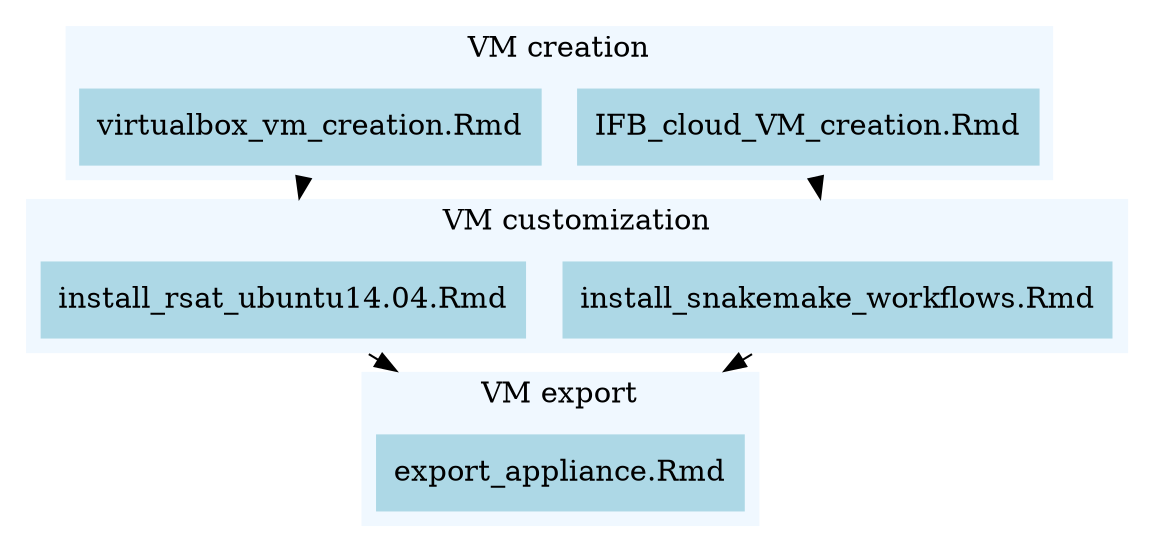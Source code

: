 digraph G {  
	compound=true;
	node [color=black,style=filled,shape=rectangle,color=lightblue];
	subgraph cluster_creation {
		"IFB_cloud_VM_creation.Rmd";
                "virtualbox_vm_creation.Rmd";
		label = "VM creation";
		fillcolor=aliceblue;
		style=filled;
		color=white;
	}
	subgraph cluster_customization {
                "install_rsat_ubuntu14.04.Rmd";
                "install_snakemake_workflows.Rmd";
		label = "VM customization";
		fillcolor=aliceblue;
		style=filled;
		color=white;
	}
	subgraph cluster_export {
                "export_appliance.Rmd";
		label = "VM export";
		fillcolor=aliceblue;
		style=filled;
		color=white;
	}
	"IFB_cloud_VM_creation.Rmd" -> "install_snakemake_workflows.Rmd" [lhead=cluster_customization,ltail=cluster_creation];
	"virtualbox_vm_creation.Rmd" -> "install_rsat_ubuntu14.04.Rmd" [lhead=cluster_customization,ltail=cluster_creation];
        "install_rsat_ubuntu14.04.Rmd" -> "export_appliance.Rmd" [lhead=cluster_export,ltail=cluster_customization];
        "install_snakemake_workflows.Rmd" -> "export_appliance.Rmd" [lhead=cluster_export,ltail=cluster_customization];
}
